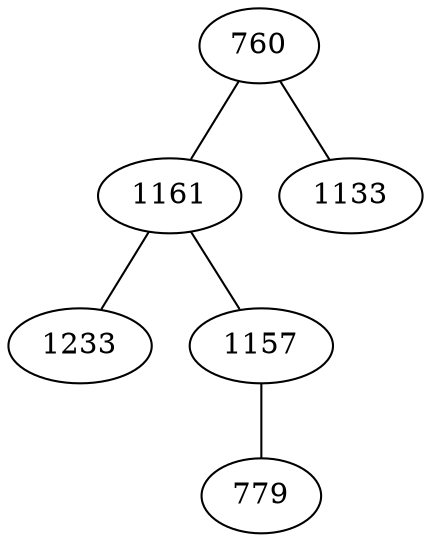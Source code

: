 graph {
    760 []
    1161 []
    1233 []
    1157 []
    779 []
    1133 []
    760 -- 1161
    1161 -- 1233
    1161 -- 1157
    1157 -- 779
    760 -- 1133
}

